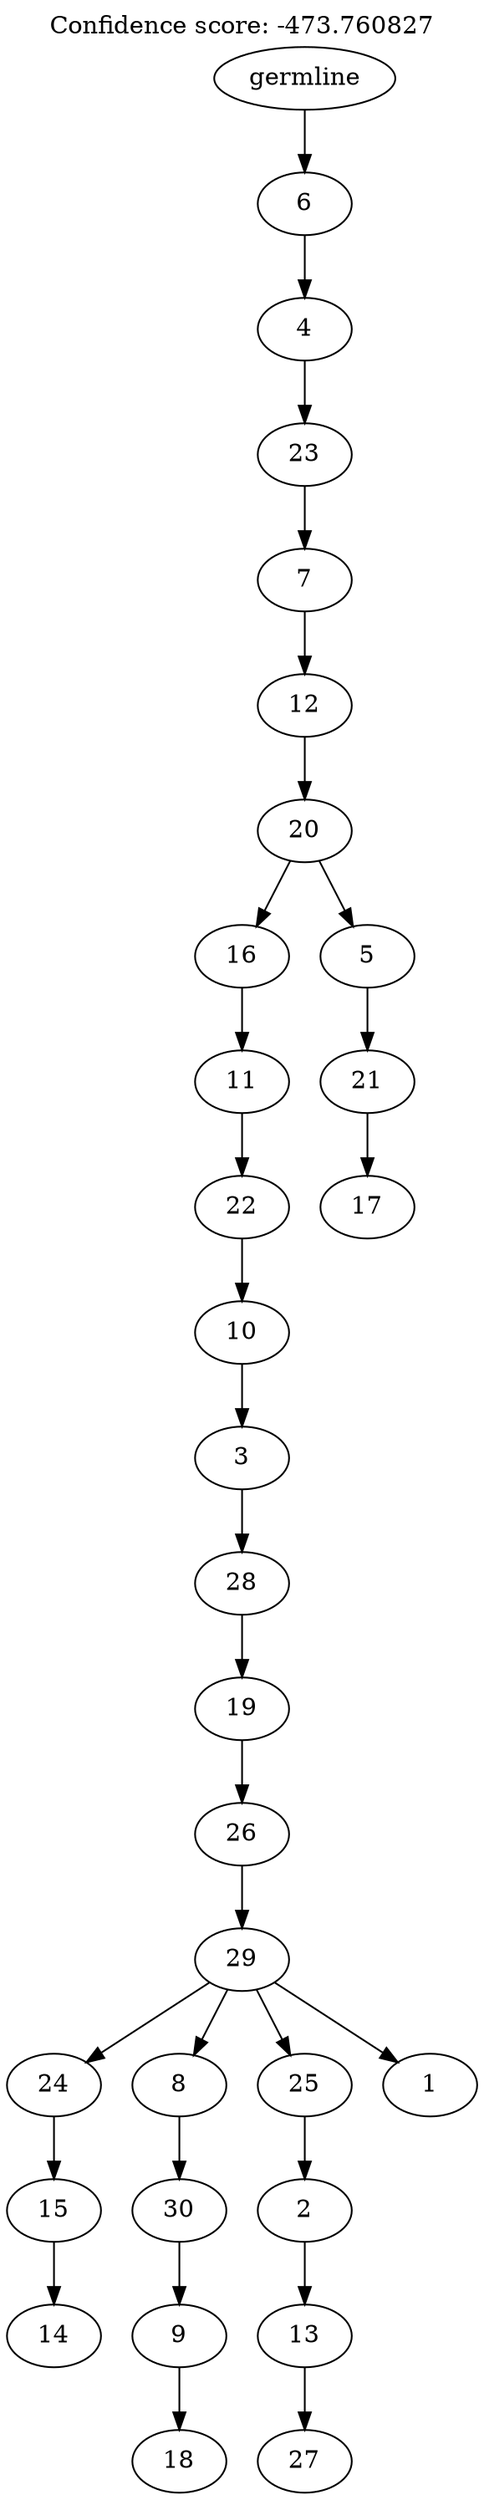 digraph g {
	"29" -> "30";
	"30" [label="14"];
	"28" -> "29";
	"29" [label="15"];
	"26" -> "27";
	"27" [label="18"];
	"25" -> "26";
	"26" [label="9"];
	"24" -> "25";
	"25" [label="30"];
	"21" -> "22";
	"22" [label="27"];
	"20" -> "21";
	"21" [label="13"];
	"19" -> "20";
	"20" [label="2"];
	"18" -> "19";
	"19" [label="25"];
	"18" -> "23";
	"23" [label="1"];
	"18" -> "24";
	"24" [label="8"];
	"18" -> "28";
	"28" [label="24"];
	"17" -> "18";
	"18" [label="29"];
	"16" -> "17";
	"17" [label="26"];
	"15" -> "16";
	"16" [label="19"];
	"14" -> "15";
	"15" [label="28"];
	"13" -> "14";
	"14" [label="3"];
	"12" -> "13";
	"13" [label="10"];
	"11" -> "12";
	"12" [label="22"];
	"10" -> "11";
	"11" [label="11"];
	"8" -> "9";
	"9" [label="17"];
	"7" -> "8";
	"8" [label="21"];
	"6" -> "7";
	"7" [label="5"];
	"6" -> "10";
	"10" [label="16"];
	"5" -> "6";
	"6" [label="20"];
	"4" -> "5";
	"5" [label="12"];
	"3" -> "4";
	"4" [label="7"];
	"2" -> "3";
	"3" [label="23"];
	"1" -> "2";
	"2" [label="4"];
	"0" -> "1";
	"1" [label="6"];
	"0" [label="germline"];
	labelloc="t";
	label="Confidence score: -473.760827";
}
